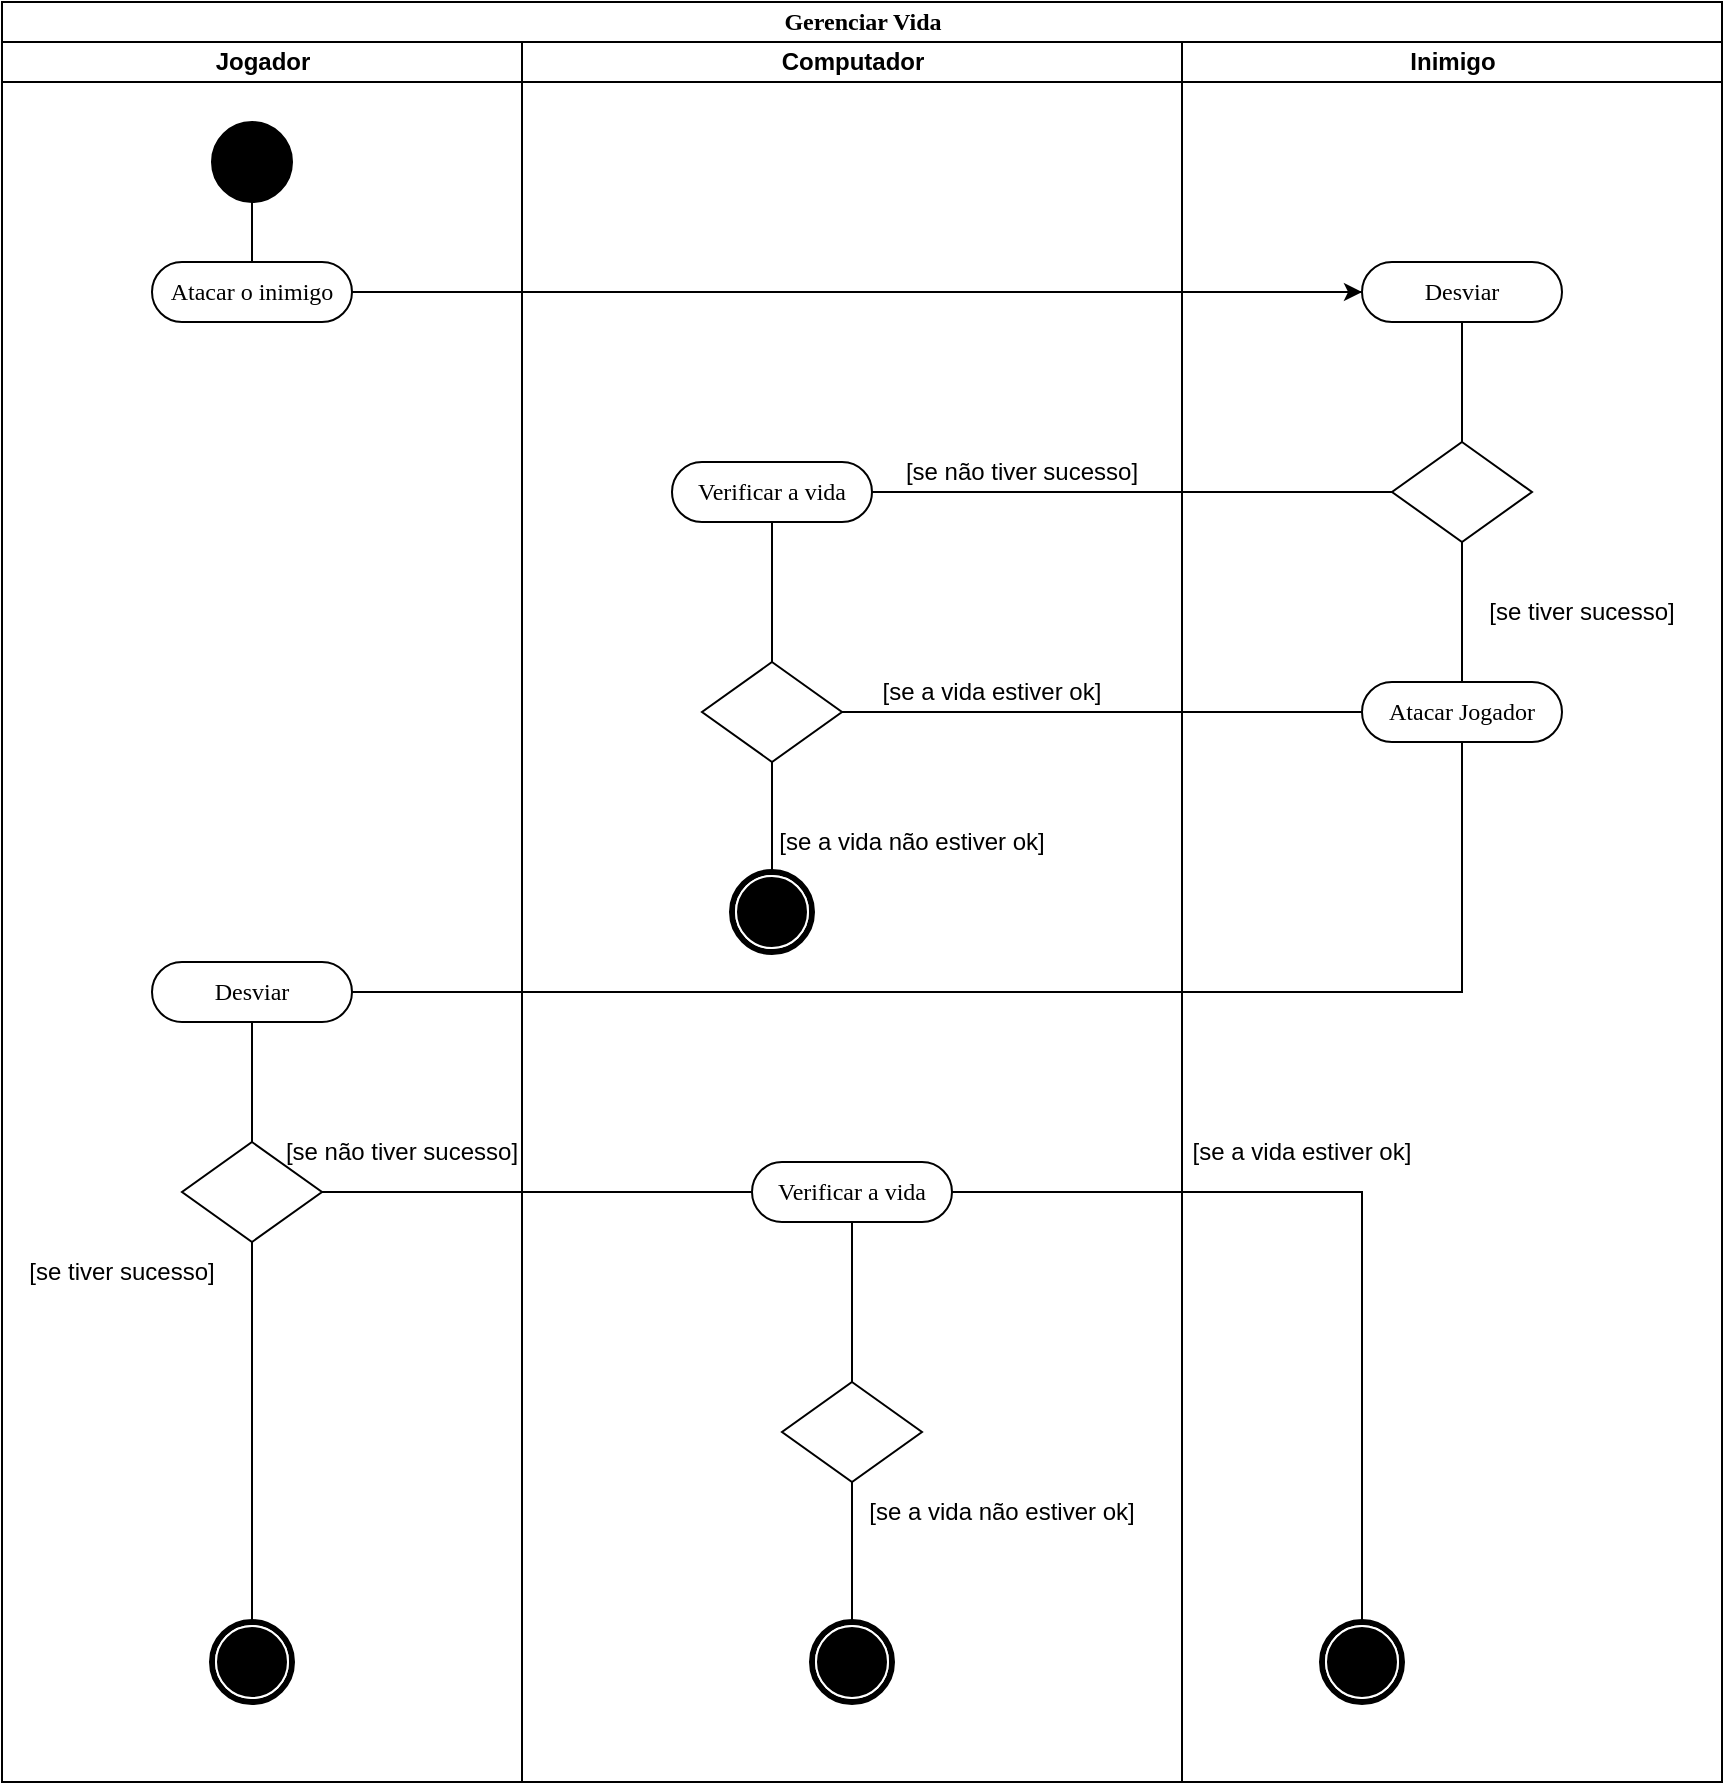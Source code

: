 <mxfile version="21.7.2" type="github">
  <diagram name="Page-1" id="0783ab3e-0a74-02c8-0abd-f7b4e66b4bec">
    <mxGraphModel dx="1379" dy="788" grid="1" gridSize="10" guides="1" tooltips="1" connect="1" arrows="1" fold="1" page="1" pageScale="1" pageWidth="850" pageHeight="1100" background="none" math="0" shadow="0">
      <root>
        <mxCell id="0" />
        <mxCell id="1" parent="0" />
        <mxCell id="1c1d494c118603dd-1" value="Gerenciar Vida" style="swimlane;html=1;childLayout=stackLayout;startSize=20;rounded=0;shadow=0;comic=0;labelBackgroundColor=none;strokeWidth=1;fontFamily=Verdana;fontSize=12;align=center;" parent="1" vertex="1">
          <mxGeometry x="40" y="20" width="860" height="890" as="geometry" />
        </mxCell>
        <mxCell id="1c1d494c118603dd-2" value="Jogador" style="swimlane;html=1;startSize=20;" parent="1c1d494c118603dd-1" vertex="1">
          <mxGeometry y="20" width="260" height="870" as="geometry" />
        </mxCell>
        <mxCell id="oL5XthHlVECQYLy6lGSz-23" style="edgeStyle=orthogonalEdgeStyle;rounded=0;orthogonalLoop=1;jettySize=auto;html=1;exitX=0.5;exitY=1;exitDx=0;exitDy=0;entryX=0.5;entryY=0;entryDx=0;entryDy=0;endArrow=none;endFill=0;" parent="1c1d494c118603dd-2" source="1c1d494c118603dd-7" target="oL5XthHlVECQYLy6lGSz-22" edge="1">
          <mxGeometry relative="1" as="geometry" />
        </mxCell>
        <mxCell id="1c1d494c118603dd-7" value="Desviar" style="rounded=1;whiteSpace=wrap;html=1;shadow=0;comic=0;labelBackgroundColor=none;strokeWidth=1;fontFamily=Verdana;fontSize=12;align=center;arcSize=50;" parent="1c1d494c118603dd-2" vertex="1">
          <mxGeometry x="75" y="460" width="100" height="30" as="geometry" />
        </mxCell>
        <mxCell id="SuJv_xxhHhepDDvtQfuK-17" value="" style="shape=mxgraph.bpmn.shape;html=1;verticalLabelPosition=bottom;labelBackgroundColor=#ffffff;verticalAlign=top;perimeter=ellipsePerimeter;outline=end;symbol=terminate;rounded=0;shadow=0;comic=0;strokeWidth=1;fontFamily=Verdana;fontSize=12;align=center;" parent="1c1d494c118603dd-2" vertex="1">
          <mxGeometry x="105" y="790" width="40" height="40" as="geometry" />
        </mxCell>
        <mxCell id="60571a20871a0731-4" value="" style="ellipse;whiteSpace=wrap;html=1;rounded=0;shadow=0;comic=0;labelBackgroundColor=none;strokeWidth=1;fillColor=#000000;fontFamily=Verdana;fontSize=12;align=center;" parent="1c1d494c118603dd-2" vertex="1">
          <mxGeometry x="105" y="40" width="40" height="40" as="geometry" />
        </mxCell>
        <mxCell id="60571a20871a0731-8" value="Atacar o inimigo" style="rounded=1;whiteSpace=wrap;html=1;shadow=0;comic=0;labelBackgroundColor=none;strokeWidth=1;fontFamily=Verdana;fontSize=12;align=center;arcSize=50;" parent="1c1d494c118603dd-2" vertex="1">
          <mxGeometry x="75" y="110" width="100" height="30" as="geometry" />
        </mxCell>
        <mxCell id="1c1d494c118603dd-27" style="edgeStyle=orthogonalEdgeStyle;rounded=0;html=1;labelBackgroundColor=none;startArrow=none;startFill=0;startSize=5;endArrow=none;endFill=0;endSize=5;jettySize=auto;orthogonalLoop=1;strokeWidth=1;fontFamily=Verdana;fontSize=12" parent="1c1d494c118603dd-2" source="60571a20871a0731-4" target="60571a20871a0731-8" edge="1">
          <mxGeometry relative="1" as="geometry" />
        </mxCell>
        <mxCell id="oL5XthHlVECQYLy6lGSz-24" style="edgeStyle=orthogonalEdgeStyle;rounded=0;orthogonalLoop=1;jettySize=auto;html=1;entryX=0.5;entryY=0;entryDx=0;entryDy=0;endArrow=none;endFill=0;" parent="1c1d494c118603dd-2" source="oL5XthHlVECQYLy6lGSz-22" target="SuJv_xxhHhepDDvtQfuK-17" edge="1">
          <mxGeometry relative="1" as="geometry" />
        </mxCell>
        <mxCell id="oL5XthHlVECQYLy6lGSz-22" value="" style="rhombus;whiteSpace=wrap;html=1;" parent="1c1d494c118603dd-2" vertex="1">
          <mxGeometry x="90" y="550" width="70" height="50" as="geometry" />
        </mxCell>
        <mxCell id="oL5XthHlVECQYLy6lGSz-7" value="[se tiver sucesso]" style="text;html=1;strokeColor=none;fillColor=none;align=center;verticalAlign=middle;whiteSpace=wrap;rounded=0;" parent="1c1d494c118603dd-2" vertex="1">
          <mxGeometry y="600" width="120" height="30" as="geometry" />
        </mxCell>
        <mxCell id="oL5XthHlVECQYLy6lGSz-56" value="[se não tiver sucesso]" style="text;html=1;strokeColor=none;fillColor=none;align=center;verticalAlign=middle;whiteSpace=wrap;rounded=0;" parent="1c1d494c118603dd-2" vertex="1">
          <mxGeometry x="140" y="540" width="120" height="30" as="geometry" />
        </mxCell>
        <mxCell id="1c1d494c118603dd-3" value="Computador" style="swimlane;html=1;startSize=20;" parent="1c1d494c118603dd-1" vertex="1">
          <mxGeometry x="260" y="20" width="330" height="870" as="geometry" />
        </mxCell>
        <mxCell id="SuJv_xxhHhepDDvtQfuK-19" value="" style="rhombus;whiteSpace=wrap;html=1;" parent="1c1d494c118603dd-3" vertex="1">
          <mxGeometry x="90" y="310" width="70" height="50" as="geometry" />
        </mxCell>
        <mxCell id="oL5XthHlVECQYLy6lGSz-13" style="edgeStyle=orthogonalEdgeStyle;rounded=0;orthogonalLoop=1;jettySize=auto;html=1;exitX=0.5;exitY=1;exitDx=0;exitDy=0;entryX=0.5;entryY=0;entryDx=0;entryDy=0;endArrow=none;endFill=0;" parent="1c1d494c118603dd-3" source="oL5XthHlVECQYLy6lGSz-4" target="SuJv_xxhHhepDDvtQfuK-19" edge="1">
          <mxGeometry relative="1" as="geometry" />
        </mxCell>
        <mxCell id="oL5XthHlVECQYLy6lGSz-4" value="Verificar a vida" style="rounded=1;whiteSpace=wrap;html=1;shadow=0;comic=0;labelBackgroundColor=none;strokeWidth=1;fontFamily=Verdana;fontSize=12;align=center;arcSize=50;" parent="1c1d494c118603dd-3" vertex="1">
          <mxGeometry x="75" y="210" width="100" height="30" as="geometry" />
        </mxCell>
        <mxCell id="oL5XthHlVECQYLy6lGSz-15" value="[se a vida estiver ok]" style="text;html=1;strokeColor=none;fillColor=none;align=center;verticalAlign=middle;whiteSpace=wrap;rounded=0;" parent="1c1d494c118603dd-3" vertex="1">
          <mxGeometry x="175" y="310" width="120" height="30" as="geometry" />
        </mxCell>
        <mxCell id="oL5XthHlVECQYLy6lGSz-76" style="edgeStyle=orthogonalEdgeStyle;rounded=0;orthogonalLoop=1;jettySize=auto;html=1;exitX=0.5;exitY=1;exitDx=0;exitDy=0;entryX=0.5;entryY=0;entryDx=0;entryDy=0;endArrow=none;endFill=0;" parent="1c1d494c118603dd-3" source="oL5XthHlVECQYLy6lGSz-65" target="oL5XthHlVECQYLy6lGSz-75" edge="1">
          <mxGeometry relative="1" as="geometry" />
        </mxCell>
        <mxCell id="oL5XthHlVECQYLy6lGSz-65" value="Verificar a vida" style="rounded=1;whiteSpace=wrap;html=1;shadow=0;comic=0;labelBackgroundColor=none;strokeWidth=1;fontFamily=Verdana;fontSize=12;align=center;arcSize=50;" parent="1c1d494c118603dd-3" vertex="1">
          <mxGeometry x="115" y="560" width="100" height="30" as="geometry" />
        </mxCell>
        <mxCell id="oL5XthHlVECQYLy6lGSz-78" style="edgeStyle=orthogonalEdgeStyle;rounded=0;orthogonalLoop=1;jettySize=auto;html=1;exitX=0.5;exitY=1;exitDx=0;exitDy=0;entryX=0.5;entryY=0;entryDx=0;entryDy=0;endArrow=none;endFill=0;" parent="1c1d494c118603dd-3" source="oL5XthHlVECQYLy6lGSz-75" target="oL5XthHlVECQYLy6lGSz-77" edge="1">
          <mxGeometry relative="1" as="geometry" />
        </mxCell>
        <mxCell id="oL5XthHlVECQYLy6lGSz-75" value="" style="rhombus;whiteSpace=wrap;html=1;" parent="1c1d494c118603dd-3" vertex="1">
          <mxGeometry x="130" y="670" width="70" height="50" as="geometry" />
        </mxCell>
        <mxCell id="oL5XthHlVECQYLy6lGSz-77" value="" style="shape=mxgraph.bpmn.shape;html=1;verticalLabelPosition=bottom;labelBackgroundColor=#ffffff;verticalAlign=top;perimeter=ellipsePerimeter;outline=end;symbol=terminate;rounded=0;shadow=0;comic=0;strokeWidth=1;fontFamily=Verdana;fontSize=12;align=center;" parent="1c1d494c118603dd-3" vertex="1">
          <mxGeometry x="145" y="790" width="40" height="40" as="geometry" />
        </mxCell>
        <mxCell id="oL5XthHlVECQYLy6lGSz-82" value="[se a vida não estiver ok]" style="text;html=1;strokeColor=none;fillColor=none;align=center;verticalAlign=middle;whiteSpace=wrap;rounded=0;" parent="1c1d494c118603dd-3" vertex="1">
          <mxGeometry x="160" y="720" width="160" height="30" as="geometry" />
        </mxCell>
        <mxCell id="oL5XthHlVECQYLy6lGSz-8" value="[se não tiver sucesso]" style="text;html=1;strokeColor=none;fillColor=none;align=center;verticalAlign=middle;whiteSpace=wrap;rounded=0;" parent="1c1d494c118603dd-3" vertex="1">
          <mxGeometry x="190" y="200" width="120" height="30" as="geometry" />
        </mxCell>
        <mxCell id="60571a20871a0731-5" value="" style="shape=mxgraph.bpmn.shape;html=1;verticalLabelPosition=bottom;labelBackgroundColor=#ffffff;verticalAlign=top;perimeter=ellipsePerimeter;outline=end;symbol=terminate;rounded=0;shadow=0;comic=0;strokeWidth=1;fontFamily=Verdana;fontSize=12;align=center;" parent="1c1d494c118603dd-3" vertex="1">
          <mxGeometry x="105" y="415" width="40" height="40" as="geometry" />
        </mxCell>
        <mxCell id="oL5XthHlVECQYLy6lGSz-126" style="edgeStyle=orthogonalEdgeStyle;rounded=0;orthogonalLoop=1;jettySize=auto;html=1;exitX=0.5;exitY=1;exitDx=0;exitDy=0;entryX=0.5;entryY=0;entryDx=0;entryDy=0;endArrow=none;endFill=0;" parent="1c1d494c118603dd-3" source="SuJv_xxhHhepDDvtQfuK-19" target="60571a20871a0731-5" edge="1">
          <mxGeometry relative="1" as="geometry" />
        </mxCell>
        <mxCell id="oL5XthHlVECQYLy6lGSz-18" value="[se a vida não estiver ok]" style="text;html=1;strokeColor=none;fillColor=none;align=center;verticalAlign=middle;whiteSpace=wrap;rounded=0;" parent="1c1d494c118603dd-3" vertex="1">
          <mxGeometry x="115" y="385" width="160" height="30" as="geometry" />
        </mxCell>
        <mxCell id="SuJv_xxhHhepDDvtQfuK-20" style="edgeStyle=orthogonalEdgeStyle;rounded=0;orthogonalLoop=1;jettySize=auto;html=1;exitX=1;exitY=0.5;exitDx=0;exitDy=0;" parent="1c1d494c118603dd-1" source="60571a20871a0731-8" target="1c1d494c118603dd-6" edge="1">
          <mxGeometry relative="1" as="geometry" />
        </mxCell>
        <mxCell id="oL5XthHlVECQYLy6lGSz-5" style="edgeStyle=orthogonalEdgeStyle;rounded=0;orthogonalLoop=1;jettySize=auto;html=1;entryX=0;entryY=0.5;entryDx=0;entryDy=0;endArrow=none;endFill=0;" parent="1c1d494c118603dd-1" source="oL5XthHlVECQYLy6lGSz-4" target="oL5XthHlVECQYLy6lGSz-2" edge="1">
          <mxGeometry relative="1" as="geometry" />
        </mxCell>
        <mxCell id="oL5XthHlVECQYLy6lGSz-9" style="edgeStyle=orthogonalEdgeStyle;rounded=0;orthogonalLoop=1;jettySize=auto;html=1;exitX=1;exitY=0.5;exitDx=0;exitDy=0;entryX=0;entryY=0.5;entryDx=0;entryDy=0;endArrow=none;endFill=0;" parent="1c1d494c118603dd-1" source="60571a20871a0731-8" target="1c1d494c118603dd-6" edge="1">
          <mxGeometry relative="1" as="geometry" />
        </mxCell>
        <mxCell id="oL5XthHlVECQYLy6lGSz-20" style="rounded=0;orthogonalLoop=1;jettySize=auto;html=1;exitX=1;exitY=0.5;exitDx=0;exitDy=0;entryX=0;entryY=0.5;entryDx=0;entryDy=0;edgeStyle=orthogonalEdgeStyle;endArrow=none;endFill=0;" parent="1c1d494c118603dd-1" source="SuJv_xxhHhepDDvtQfuK-19" target="oL5XthHlVECQYLy6lGSz-1" edge="1">
          <mxGeometry relative="1" as="geometry" />
        </mxCell>
        <mxCell id="oL5XthHlVECQYLy6lGSz-21" style="edgeStyle=orthogonalEdgeStyle;rounded=0;orthogonalLoop=1;jettySize=auto;html=1;exitX=0.5;exitY=1;exitDx=0;exitDy=0;entryX=1;entryY=0.5;entryDx=0;entryDy=0;endArrow=none;endFill=0;" parent="1c1d494c118603dd-1" source="oL5XthHlVECQYLy6lGSz-1" target="1c1d494c118603dd-7" edge="1">
          <mxGeometry relative="1" as="geometry" />
        </mxCell>
        <mxCell id="oL5XthHlVECQYLy6lGSz-66" style="edgeStyle=orthogonalEdgeStyle;rounded=0;orthogonalLoop=1;jettySize=auto;html=1;exitX=1;exitY=0.5;exitDx=0;exitDy=0;entryX=0;entryY=0.5;entryDx=0;entryDy=0;endArrow=none;endFill=0;" parent="1c1d494c118603dd-1" source="oL5XthHlVECQYLy6lGSz-22" target="oL5XthHlVECQYLy6lGSz-65" edge="1">
          <mxGeometry relative="1" as="geometry" />
        </mxCell>
        <mxCell id="oL5XthHlVECQYLy6lGSz-79" style="edgeStyle=orthogonalEdgeStyle;rounded=0;orthogonalLoop=1;jettySize=auto;html=1;exitX=1;exitY=0.5;exitDx=0;exitDy=0;entryX=0.5;entryY=0;entryDx=0;entryDy=0;endArrow=none;endFill=0;" parent="1c1d494c118603dd-1" source="oL5XthHlVECQYLy6lGSz-65" target="oL5XthHlVECQYLy6lGSz-80" edge="1">
          <mxGeometry relative="1" as="geometry">
            <mxPoint x="700" y="820" as="targetPoint" />
          </mxGeometry>
        </mxCell>
        <mxCell id="1c1d494c118603dd-4" value="Inimigo" style="swimlane;html=1;startSize=20;" parent="1c1d494c118603dd-1" vertex="1">
          <mxGeometry x="590" y="20" width="270" height="870" as="geometry" />
        </mxCell>
        <mxCell id="oL5XthHlVECQYLy6lGSz-10" style="edgeStyle=orthogonalEdgeStyle;rounded=0;orthogonalLoop=1;jettySize=auto;html=1;exitX=0.5;exitY=1;exitDx=0;exitDy=0;entryX=0.5;entryY=0;entryDx=0;entryDy=0;endArrow=none;endFill=0;" parent="1c1d494c118603dd-4" source="1c1d494c118603dd-6" target="oL5XthHlVECQYLy6lGSz-2" edge="1">
          <mxGeometry relative="1" as="geometry" />
        </mxCell>
        <mxCell id="1c1d494c118603dd-6" value="Desviar" style="rounded=1;whiteSpace=wrap;html=1;shadow=0;comic=0;labelBackgroundColor=none;strokeWidth=1;fontFamily=Verdana;fontSize=12;align=center;arcSize=50;" parent="1c1d494c118603dd-4" vertex="1">
          <mxGeometry x="90" y="110" width="100" height="30" as="geometry" />
        </mxCell>
        <mxCell id="oL5XthHlVECQYLy6lGSz-1" value="Atacar Jogador" style="rounded=1;whiteSpace=wrap;html=1;shadow=0;comic=0;labelBackgroundColor=none;strokeWidth=1;fontFamily=Verdana;fontSize=12;align=center;arcSize=50;" parent="1c1d494c118603dd-4" vertex="1">
          <mxGeometry x="90" y="320" width="100" height="30" as="geometry" />
        </mxCell>
        <mxCell id="oL5XthHlVECQYLy6lGSz-6" style="edgeStyle=orthogonalEdgeStyle;rounded=0;orthogonalLoop=1;jettySize=auto;html=1;exitX=0.5;exitY=1;exitDx=0;exitDy=0;entryX=0.5;entryY=0;entryDx=0;entryDy=0;endArrow=none;endFill=0;" parent="1c1d494c118603dd-4" source="oL5XthHlVECQYLy6lGSz-2" target="oL5XthHlVECQYLy6lGSz-1" edge="1">
          <mxGeometry relative="1" as="geometry">
            <Array as="points">
              <mxPoint x="140" y="300" />
              <mxPoint x="140" y="300" />
            </Array>
          </mxGeometry>
        </mxCell>
        <mxCell id="oL5XthHlVECQYLy6lGSz-2" value="" style="rhombus;whiteSpace=wrap;html=1;" parent="1c1d494c118603dd-4" vertex="1">
          <mxGeometry x="105" y="200" width="70" height="50" as="geometry" />
        </mxCell>
        <mxCell id="oL5XthHlVECQYLy6lGSz-57" value="[se tiver sucesso]" style="text;html=1;strokeColor=none;fillColor=none;align=center;verticalAlign=middle;whiteSpace=wrap;rounded=0;" parent="1c1d494c118603dd-4" vertex="1">
          <mxGeometry x="140" y="270" width="120" height="30" as="geometry" />
        </mxCell>
        <mxCell id="oL5XthHlVECQYLy6lGSz-80" value="" style="shape=mxgraph.bpmn.shape;html=1;verticalLabelPosition=bottom;labelBackgroundColor=#ffffff;verticalAlign=top;perimeter=ellipsePerimeter;outline=end;symbol=terminate;rounded=0;shadow=0;comic=0;strokeWidth=1;fontFamily=Verdana;fontSize=12;align=center;" parent="1c1d494c118603dd-4" vertex="1">
          <mxGeometry x="70" y="790" width="40" height="40" as="geometry" />
        </mxCell>
        <mxCell id="oL5XthHlVECQYLy6lGSz-125" value="[se a vida estiver ok]" style="text;html=1;strokeColor=none;fillColor=none;align=center;verticalAlign=middle;whiteSpace=wrap;rounded=0;" parent="1c1d494c118603dd-4" vertex="1">
          <mxGeometry y="540" width="120" height="30" as="geometry" />
        </mxCell>
      </root>
    </mxGraphModel>
  </diagram>
</mxfile>
